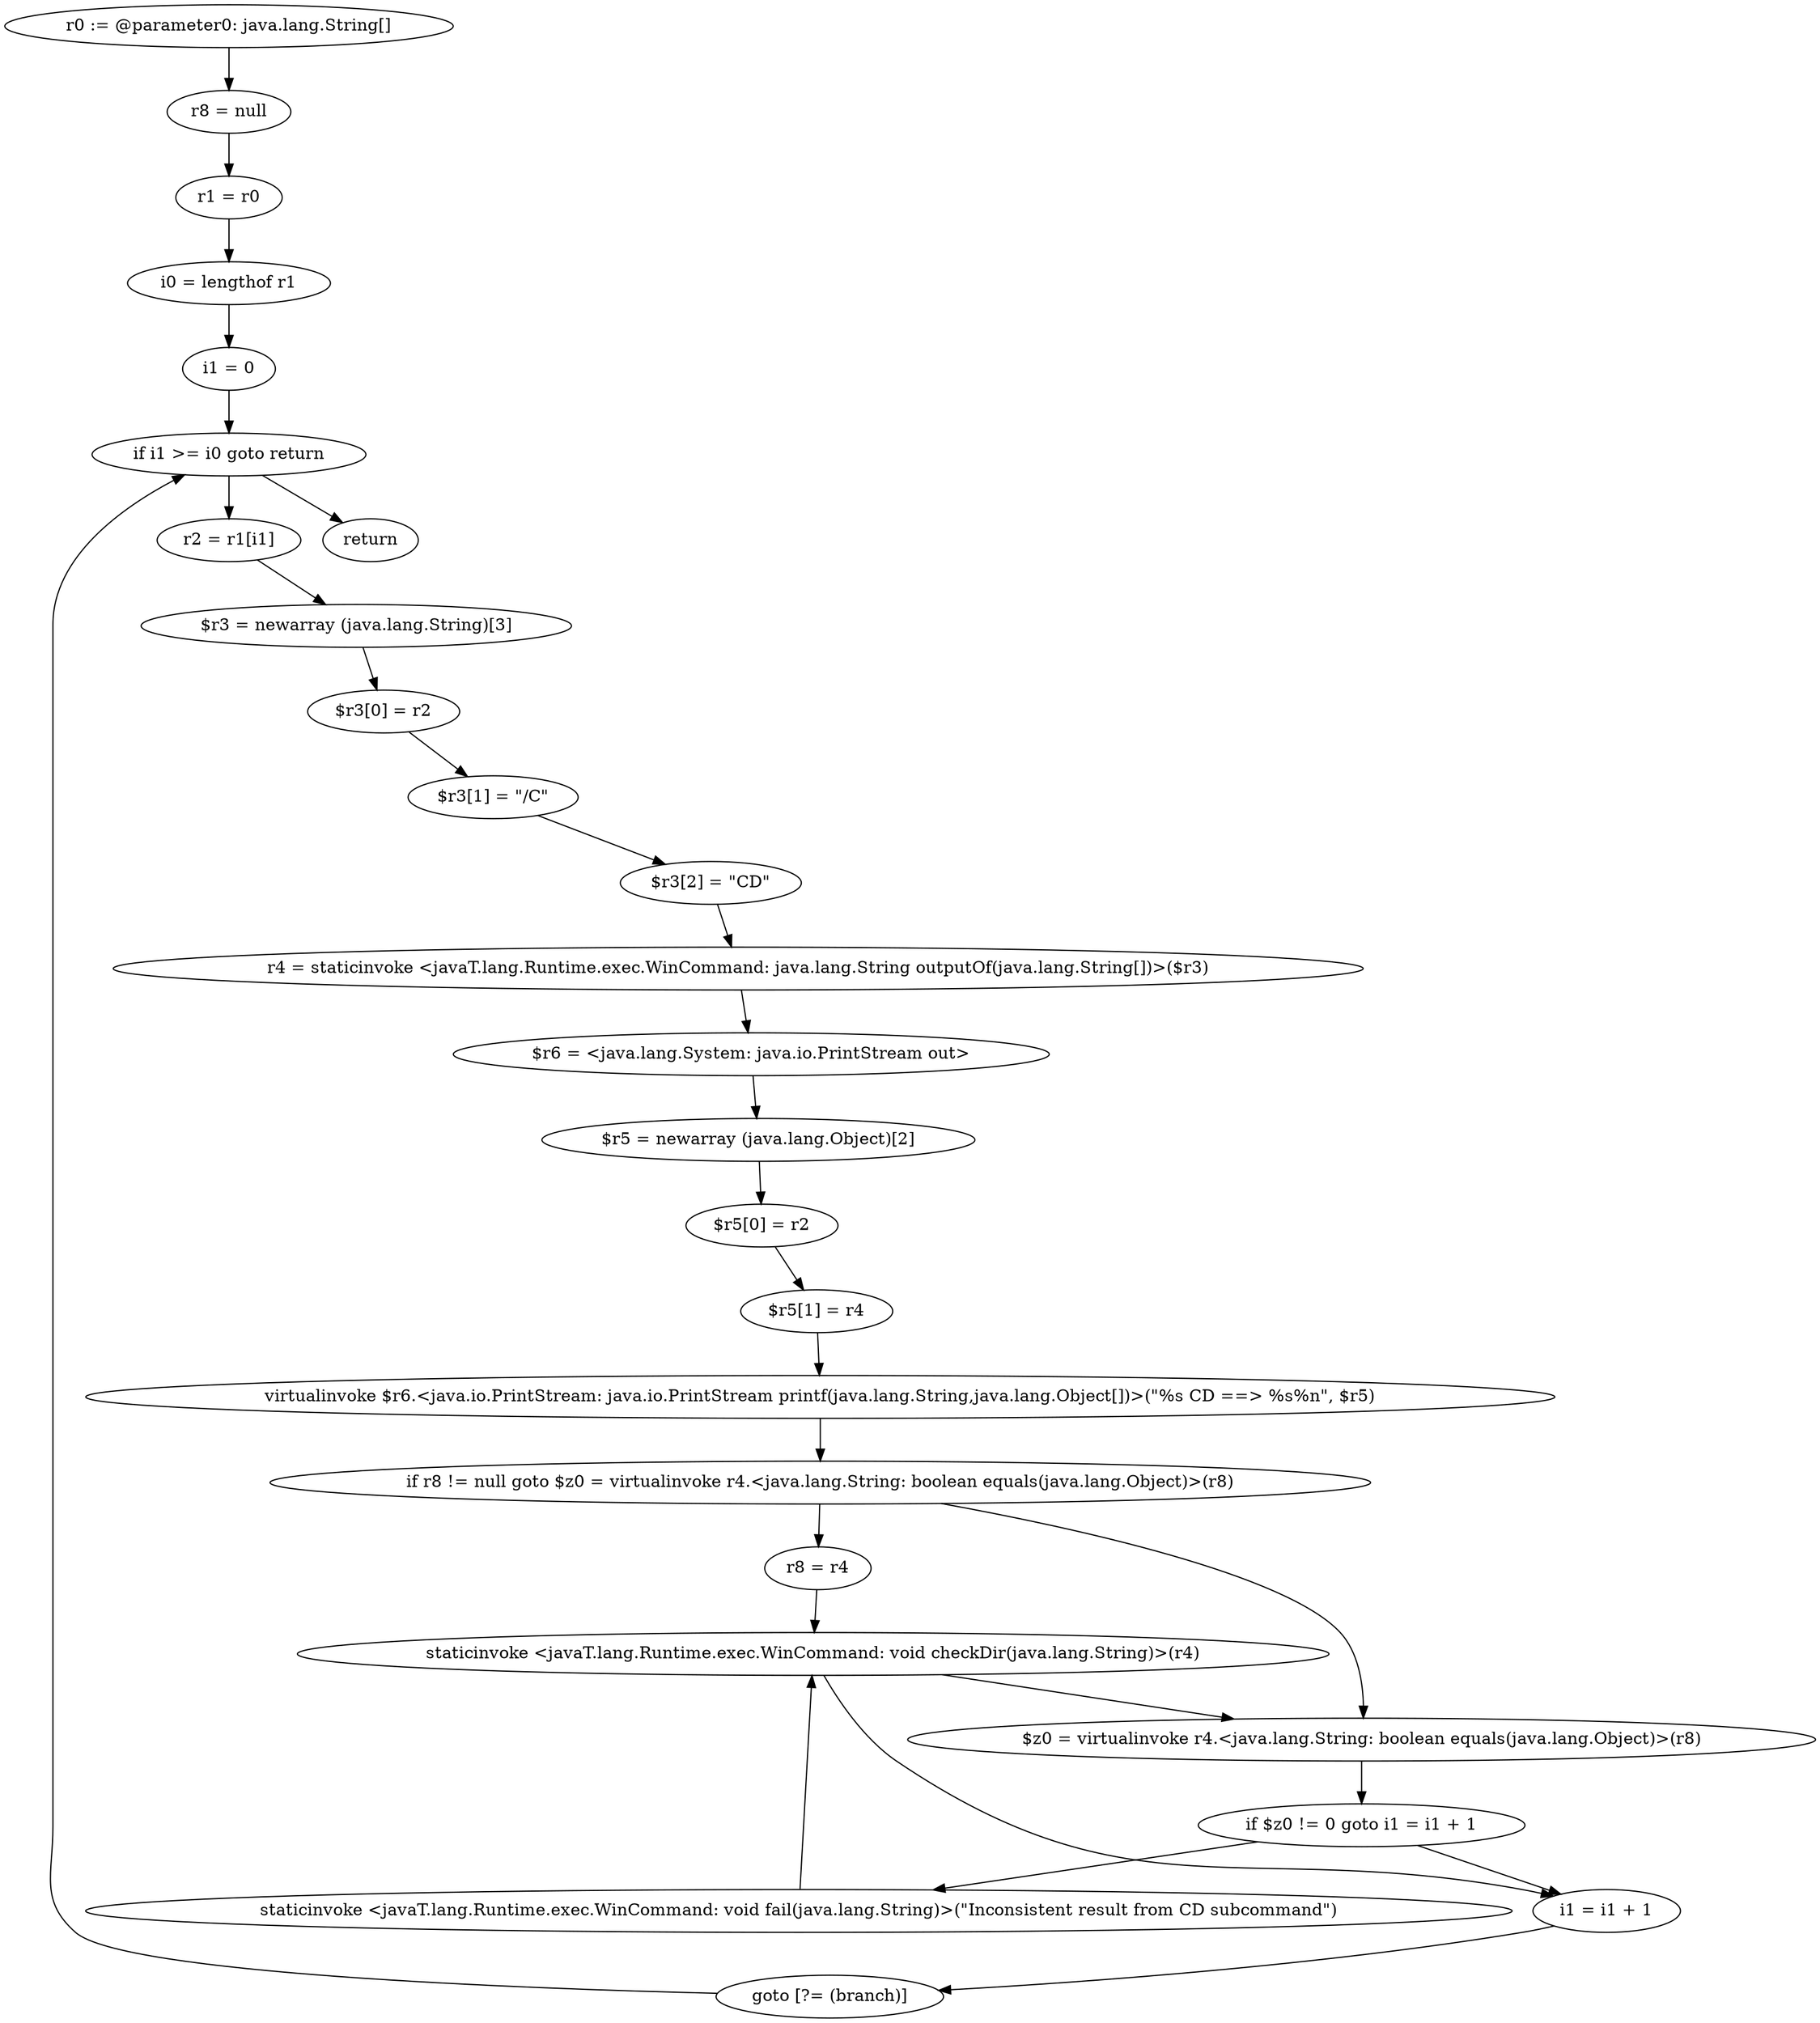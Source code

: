 digraph "unitGraph" {
    "r0 := @parameter0: java.lang.String[]"
    "r8 = null"
    "r1 = r0"
    "i0 = lengthof r1"
    "i1 = 0"
    "if i1 >= i0 goto return"
    "r2 = r1[i1]"
    "$r3 = newarray (java.lang.String)[3]"
    "$r3[0] = r2"
    "$r3[1] = \"/C\""
    "$r3[2] = \"CD\""
    "r4 = staticinvoke <javaT.lang.Runtime.exec.WinCommand: java.lang.String outputOf(java.lang.String[])>($r3)"
    "$r6 = <java.lang.System: java.io.PrintStream out>"
    "$r5 = newarray (java.lang.Object)[2]"
    "$r5[0] = r2"
    "$r5[1] = r4"
    "virtualinvoke $r6.<java.io.PrintStream: java.io.PrintStream printf(java.lang.String,java.lang.Object[])>(\"%s CD ==> %s%n\", $r5)"
    "if r8 != null goto $z0 = virtualinvoke r4.<java.lang.String: boolean equals(java.lang.Object)>(r8)"
    "r8 = r4"
    "staticinvoke <javaT.lang.Runtime.exec.WinCommand: void checkDir(java.lang.String)>(r4)"
    "$z0 = virtualinvoke r4.<java.lang.String: boolean equals(java.lang.Object)>(r8)"
    "if $z0 != 0 goto i1 = i1 + 1"
    "staticinvoke <javaT.lang.Runtime.exec.WinCommand: void fail(java.lang.String)>(\"Inconsistent result from CD subcommand\")"
    "i1 = i1 + 1"
    "goto [?= (branch)]"
    "return"
    "r0 := @parameter0: java.lang.String[]"->"r8 = null";
    "r8 = null"->"r1 = r0";
    "r1 = r0"->"i0 = lengthof r1";
    "i0 = lengthof r1"->"i1 = 0";
    "i1 = 0"->"if i1 >= i0 goto return";
    "if i1 >= i0 goto return"->"r2 = r1[i1]";
    "if i1 >= i0 goto return"->"return";
    "r2 = r1[i1]"->"$r3 = newarray (java.lang.String)[3]";
    "$r3 = newarray (java.lang.String)[3]"->"$r3[0] = r2";
    "$r3[0] = r2"->"$r3[1] = \"/C\"";
    "$r3[1] = \"/C\""->"$r3[2] = \"CD\"";
    "$r3[2] = \"CD\""->"r4 = staticinvoke <javaT.lang.Runtime.exec.WinCommand: java.lang.String outputOf(java.lang.String[])>($r3)";
    "r4 = staticinvoke <javaT.lang.Runtime.exec.WinCommand: java.lang.String outputOf(java.lang.String[])>($r3)"->"$r6 = <java.lang.System: java.io.PrintStream out>";
    "$r6 = <java.lang.System: java.io.PrintStream out>"->"$r5 = newarray (java.lang.Object)[2]";
    "$r5 = newarray (java.lang.Object)[2]"->"$r5[0] = r2";
    "$r5[0] = r2"->"$r5[1] = r4";
    "$r5[1] = r4"->"virtualinvoke $r6.<java.io.PrintStream: java.io.PrintStream printf(java.lang.String,java.lang.Object[])>(\"%s CD ==> %s%n\", $r5)";
    "virtualinvoke $r6.<java.io.PrintStream: java.io.PrintStream printf(java.lang.String,java.lang.Object[])>(\"%s CD ==> %s%n\", $r5)"->"if r8 != null goto $z0 = virtualinvoke r4.<java.lang.String: boolean equals(java.lang.Object)>(r8)";
    "if r8 != null goto $z0 = virtualinvoke r4.<java.lang.String: boolean equals(java.lang.Object)>(r8)"->"r8 = r4";
    "if r8 != null goto $z0 = virtualinvoke r4.<java.lang.String: boolean equals(java.lang.Object)>(r8)"->"$z0 = virtualinvoke r4.<java.lang.String: boolean equals(java.lang.Object)>(r8)";
    "r8 = r4"->"staticinvoke <javaT.lang.Runtime.exec.WinCommand: void checkDir(java.lang.String)>(r4)";
    "staticinvoke <javaT.lang.Runtime.exec.WinCommand: void checkDir(java.lang.String)>(r4)"->"$z0 = virtualinvoke r4.<java.lang.String: boolean equals(java.lang.Object)>(r8)";
    "$z0 = virtualinvoke r4.<java.lang.String: boolean equals(java.lang.Object)>(r8)"->"if $z0 != 0 goto i1 = i1 + 1";
    "if $z0 != 0 goto i1 = i1 + 1"->"staticinvoke <javaT.lang.Runtime.exec.WinCommand: void fail(java.lang.String)>(\"Inconsistent result from CD subcommand\")";
    "if $z0 != 0 goto i1 = i1 + 1"->"i1 = i1 + 1";
    "staticinvoke <javaT.lang.Runtime.exec.WinCommand: void fail(java.lang.String)>(\"Inconsistent result from CD subcommand\")"->"staticinvoke <javaT.lang.Runtime.exec.WinCommand: void checkDir(java.lang.String)>(r4)";
    "staticinvoke <javaT.lang.Runtime.exec.WinCommand: void checkDir(java.lang.String)>(r4)"->"i1 = i1 + 1";
    "i1 = i1 + 1"->"goto [?= (branch)]";
    "goto [?= (branch)]"->"if i1 >= i0 goto return";
}
